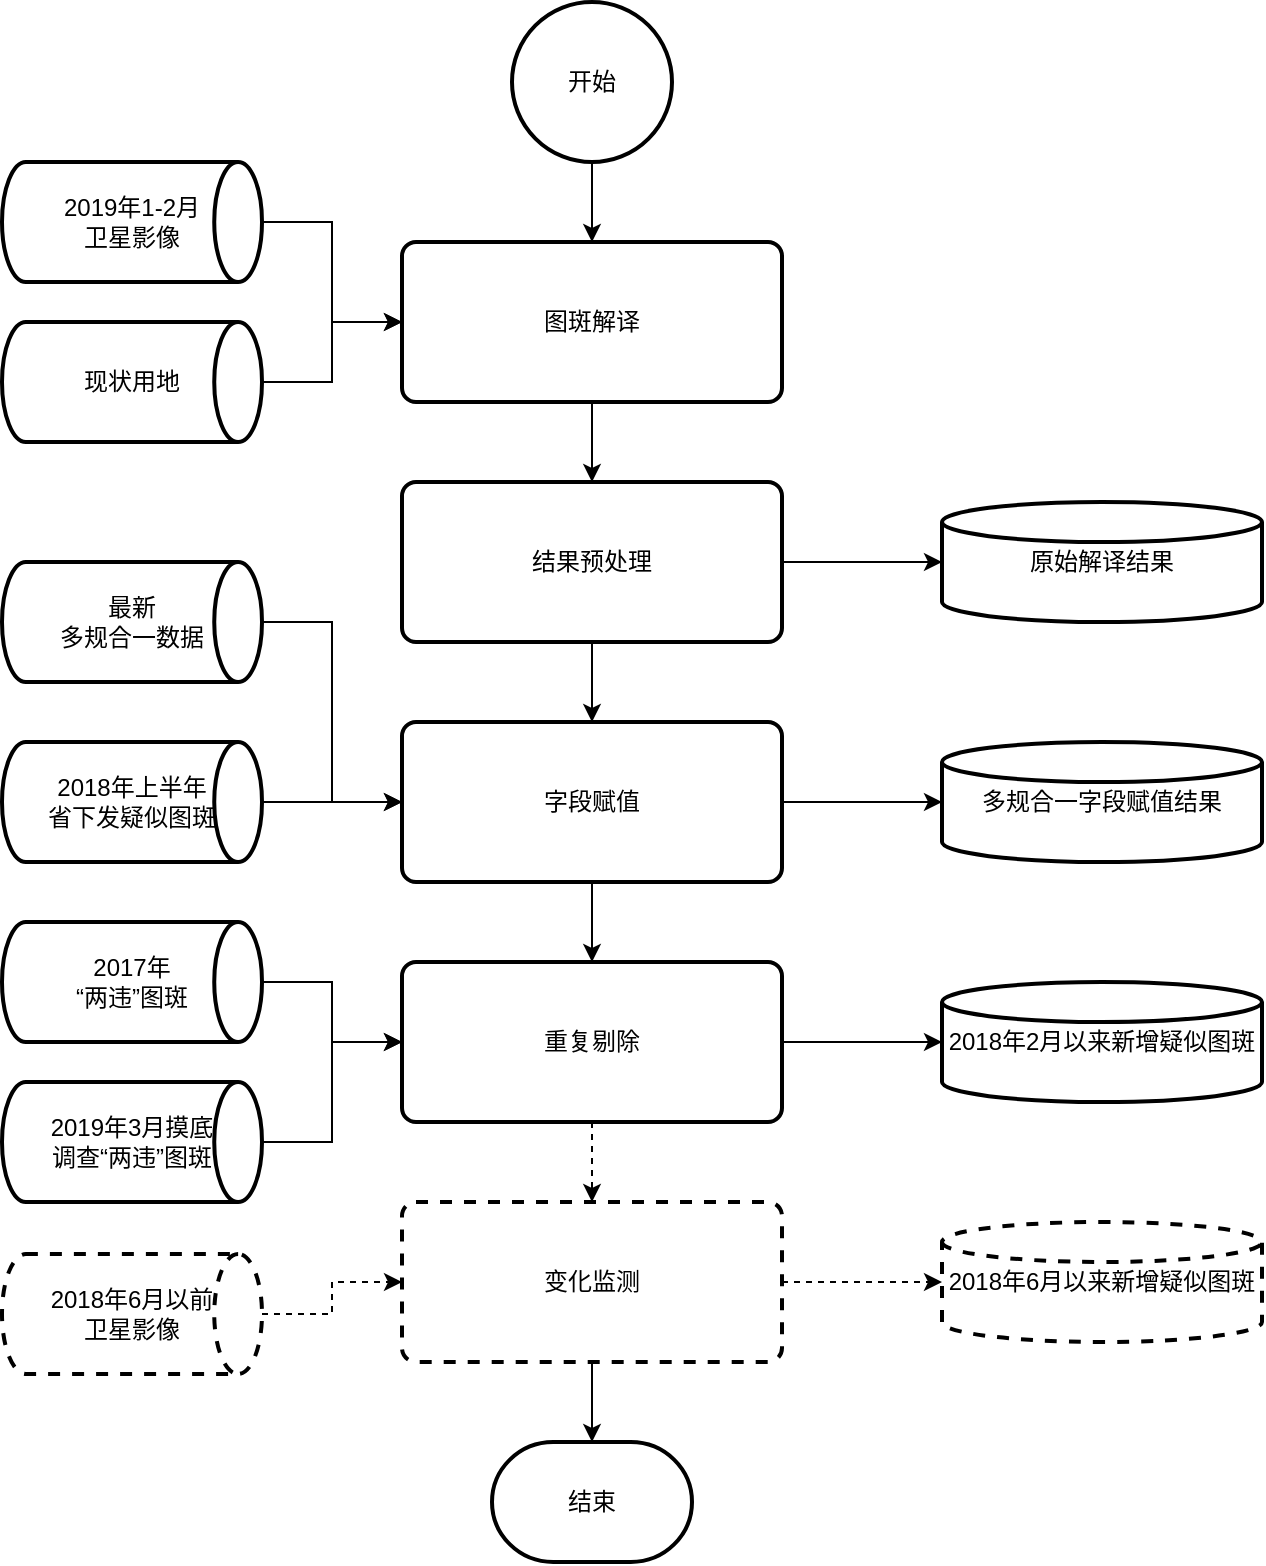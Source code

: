 <mxfile version="10.6.3" type="github"><diagram id="StT2C5TUYVga6ZCfzALJ" name="Page-1"><mxGraphModel dx="1329" dy="779" grid="1" gridSize="10" guides="1" tooltips="1" connect="1" arrows="1" fold="1" page="1" pageScale="1" pageWidth="850" pageHeight="1100" math="0" shadow="0"><root><mxCell id="0"/><mxCell id="1" parent="0"/><mxCell id="eGCmhjqIT2kZ40PQlriZ-10" value="" style="edgeStyle=orthogonalEdgeStyle;rounded=0;orthogonalLoop=1;jettySize=auto;html=1;" edge="1" parent="1" source="eGCmhjqIT2kZ40PQlriZ-2" target="eGCmhjqIT2kZ40PQlriZ-9"><mxGeometry relative="1" as="geometry"/></mxCell><mxCell id="eGCmhjqIT2kZ40PQlriZ-2" value="图斑解译" style="rounded=1;whiteSpace=wrap;html=1;absoluteArcSize=1;arcSize=14;strokeWidth=2;" vertex="1" parent="1"><mxGeometry x="330" y="180" width="190" height="80" as="geometry"/></mxCell><mxCell id="eGCmhjqIT2kZ40PQlriZ-12" value="" style="edgeStyle=orthogonalEdgeStyle;rounded=0;orthogonalLoop=1;jettySize=auto;html=1;" edge="1" parent="1" source="eGCmhjqIT2kZ40PQlriZ-9" target="eGCmhjqIT2kZ40PQlriZ-11"><mxGeometry relative="1" as="geometry"/></mxCell><mxCell id="eGCmhjqIT2kZ40PQlriZ-29" style="edgeStyle=orthogonalEdgeStyle;rounded=0;orthogonalLoop=1;jettySize=auto;html=1;exitX=1;exitY=0.5;exitDx=0;exitDy=0;entryX=0;entryY=0.5;entryDx=0;entryDy=0;entryPerimeter=0;" edge="1" parent="1" source="eGCmhjqIT2kZ40PQlriZ-9" target="eGCmhjqIT2kZ40PQlriZ-28"><mxGeometry relative="1" as="geometry"/></mxCell><mxCell id="eGCmhjqIT2kZ40PQlriZ-9" value="结果预处理" style="rounded=1;whiteSpace=wrap;html=1;absoluteArcSize=1;arcSize=14;strokeWidth=2;" vertex="1" parent="1"><mxGeometry x="330" y="300" width="190" height="80" as="geometry"/></mxCell><mxCell id="eGCmhjqIT2kZ40PQlriZ-16" value="" style="edgeStyle=orthogonalEdgeStyle;rounded=0;orthogonalLoop=1;jettySize=auto;html=1;" edge="1" parent="1" source="eGCmhjqIT2kZ40PQlriZ-11" target="eGCmhjqIT2kZ40PQlriZ-15"><mxGeometry relative="1" as="geometry"/></mxCell><mxCell id="eGCmhjqIT2kZ40PQlriZ-46" value="" style="edgeStyle=orthogonalEdgeStyle;rounded=0;orthogonalLoop=1;jettySize=auto;html=1;" edge="1" parent="1" source="eGCmhjqIT2kZ40PQlriZ-11"><mxGeometry relative="1" as="geometry"><mxPoint x="600" y="460" as="targetPoint"/></mxGeometry></mxCell><mxCell id="eGCmhjqIT2kZ40PQlriZ-11" value="字段赋值" style="rounded=1;whiteSpace=wrap;html=1;absoluteArcSize=1;arcSize=14;strokeWidth=2;" vertex="1" parent="1"><mxGeometry x="330" y="420" width="190" height="80" as="geometry"/></mxCell><mxCell id="eGCmhjqIT2kZ40PQlriZ-33" style="edgeStyle=orthogonalEdgeStyle;rounded=0;orthogonalLoop=1;jettySize=auto;html=1;exitX=1;exitY=0.5;exitDx=0;exitDy=0;entryX=0;entryY=0.5;entryDx=0;entryDy=0;entryPerimeter=0;" edge="1" parent="1" source="eGCmhjqIT2kZ40PQlriZ-15" target="eGCmhjqIT2kZ40PQlriZ-32"><mxGeometry relative="1" as="geometry"/></mxCell><mxCell id="eGCmhjqIT2kZ40PQlriZ-35" value="" style="edgeStyle=orthogonalEdgeStyle;rounded=0;orthogonalLoop=1;jettySize=auto;html=1;dashed=1;" edge="1" parent="1" source="eGCmhjqIT2kZ40PQlriZ-15" target="eGCmhjqIT2kZ40PQlriZ-34"><mxGeometry relative="1" as="geometry"/></mxCell><mxCell id="eGCmhjqIT2kZ40PQlriZ-15" value="重复剔除" style="rounded=1;whiteSpace=wrap;html=1;absoluteArcSize=1;arcSize=14;strokeWidth=2;" vertex="1" parent="1"><mxGeometry x="330" y="540" width="190" height="80" as="geometry"/></mxCell><mxCell id="eGCmhjqIT2kZ40PQlriZ-41" value="" style="edgeStyle=orthogonalEdgeStyle;rounded=0;orthogonalLoop=1;jettySize=auto;html=1;dashed=1;" edge="1" parent="1" source="eGCmhjqIT2kZ40PQlriZ-34"><mxGeometry relative="1" as="geometry"><mxPoint x="600" y="700" as="targetPoint"/></mxGeometry></mxCell><mxCell id="eGCmhjqIT2kZ40PQlriZ-44" style="edgeStyle=orthogonalEdgeStyle;rounded=0;orthogonalLoop=1;jettySize=auto;html=1;exitX=0.5;exitY=1;exitDx=0;exitDy=0;entryX=0.5;entryY=0;entryDx=0;entryDy=0;entryPerimeter=0;" edge="1" parent="1" source="eGCmhjqIT2kZ40PQlriZ-34" target="eGCmhjqIT2kZ40PQlriZ-43"><mxGeometry relative="1" as="geometry"/></mxCell><mxCell id="eGCmhjqIT2kZ40PQlriZ-34" value="变化监测" style="rounded=1;whiteSpace=wrap;html=1;absoluteArcSize=1;arcSize=14;strokeWidth=2;dashed=1;" vertex="1" parent="1"><mxGeometry x="330" y="660" width="190" height="80" as="geometry"/></mxCell><mxCell id="eGCmhjqIT2kZ40PQlriZ-4" style="edgeStyle=orthogonalEdgeStyle;rounded=0;orthogonalLoop=1;jettySize=auto;html=1;exitX=1;exitY=0.5;exitDx=0;exitDy=0;exitPerimeter=0;entryX=0;entryY=0.5;entryDx=0;entryDy=0;" edge="1" parent="1" source="eGCmhjqIT2kZ40PQlriZ-3" target="eGCmhjqIT2kZ40PQlriZ-2"><mxGeometry relative="1" as="geometry"/></mxCell><mxCell id="eGCmhjqIT2kZ40PQlriZ-3" value="现状用地" style="strokeWidth=2;html=1;shape=mxgraph.flowchart.direct_data;whiteSpace=wrap;" vertex="1" parent="1"><mxGeometry x="130" y="220" width="130" height="60" as="geometry"/></mxCell><mxCell id="eGCmhjqIT2kZ40PQlriZ-7" style="edgeStyle=orthogonalEdgeStyle;rounded=0;orthogonalLoop=1;jettySize=auto;html=1;exitX=1;exitY=0.5;exitDx=0;exitDy=0;exitPerimeter=0;" edge="1" parent="1" source="eGCmhjqIT2kZ40PQlriZ-6" target="eGCmhjqIT2kZ40PQlriZ-2"><mxGeometry relative="1" as="geometry"/></mxCell><mxCell id="eGCmhjqIT2kZ40PQlriZ-6" value="2019年1-2月&lt;br&gt;卫星影像" style="strokeWidth=2;html=1;shape=mxgraph.flowchart.direct_data;whiteSpace=wrap;" vertex="1" parent="1"><mxGeometry x="130" y="140" width="130" height="60" as="geometry"/></mxCell><mxCell id="eGCmhjqIT2kZ40PQlriZ-14" style="edgeStyle=orthogonalEdgeStyle;rounded=0;orthogonalLoop=1;jettySize=auto;html=1;exitX=1;exitY=0.5;exitDx=0;exitDy=0;exitPerimeter=0;entryX=0;entryY=0.5;entryDx=0;entryDy=0;" edge="1" parent="1" source="eGCmhjqIT2kZ40PQlriZ-13" target="eGCmhjqIT2kZ40PQlriZ-11"><mxGeometry relative="1" as="geometry"/></mxCell><mxCell id="eGCmhjqIT2kZ40PQlriZ-13" value="2018年上半年&lt;br&gt;省下发疑似图斑&lt;br&gt;" style="strokeWidth=2;html=1;shape=mxgraph.flowchart.direct_data;whiteSpace=wrap;" vertex="1" parent="1"><mxGeometry x="130" y="430" width="130" height="60" as="geometry"/></mxCell><mxCell id="eGCmhjqIT2kZ40PQlriZ-18" style="edgeStyle=orthogonalEdgeStyle;rounded=0;orthogonalLoop=1;jettySize=auto;html=1;exitX=0.5;exitY=1;exitDx=0;exitDy=0;exitPerimeter=0;entryX=0.5;entryY=0;entryDx=0;entryDy=0;" edge="1" parent="1" source="eGCmhjqIT2kZ40PQlriZ-17" target="eGCmhjqIT2kZ40PQlriZ-2"><mxGeometry relative="1" as="geometry"/></mxCell><mxCell id="eGCmhjqIT2kZ40PQlriZ-17" value="开始" style="strokeWidth=2;html=1;shape=mxgraph.flowchart.start_2;whiteSpace=wrap;" vertex="1" parent="1"><mxGeometry x="385" y="60" width="80" height="80" as="geometry"/></mxCell><mxCell id="eGCmhjqIT2kZ40PQlriZ-21" style="edgeStyle=orthogonalEdgeStyle;rounded=0;orthogonalLoop=1;jettySize=auto;html=1;exitX=1;exitY=0.5;exitDx=0;exitDy=0;exitPerimeter=0;" edge="1" parent="1" source="eGCmhjqIT2kZ40PQlriZ-19" target="eGCmhjqIT2kZ40PQlriZ-15"><mxGeometry relative="1" as="geometry"/></mxCell><mxCell id="eGCmhjqIT2kZ40PQlriZ-19" value="2017年&lt;br&gt;“两违”图斑&lt;br&gt;" style="strokeWidth=2;html=1;shape=mxgraph.flowchart.direct_data;whiteSpace=wrap;" vertex="1" parent="1"><mxGeometry x="130" y="520" width="130" height="60" as="geometry"/></mxCell><mxCell id="eGCmhjqIT2kZ40PQlriZ-23" style="edgeStyle=orthogonalEdgeStyle;rounded=0;orthogonalLoop=1;jettySize=auto;html=1;exitX=1;exitY=0.5;exitDx=0;exitDy=0;exitPerimeter=0;entryX=0;entryY=0.5;entryDx=0;entryDy=0;" edge="1" parent="1" source="eGCmhjqIT2kZ40PQlriZ-20" target="eGCmhjqIT2kZ40PQlriZ-15"><mxGeometry relative="1" as="geometry"/></mxCell><mxCell id="eGCmhjqIT2kZ40PQlriZ-20" value="2019年3月摸底&lt;br&gt;调查“两违”图斑&lt;br&gt;" style="strokeWidth=2;html=1;shape=mxgraph.flowchart.direct_data;whiteSpace=wrap;" vertex="1" parent="1"><mxGeometry x="130" y="600" width="130" height="60" as="geometry"/></mxCell><mxCell id="eGCmhjqIT2kZ40PQlriZ-26" style="edgeStyle=orthogonalEdgeStyle;rounded=0;orthogonalLoop=1;jettySize=auto;html=1;exitX=1;exitY=0.5;exitDx=0;exitDy=0;exitPerimeter=0;entryX=0;entryY=0.5;entryDx=0;entryDy=0;" edge="1" parent="1" source="eGCmhjqIT2kZ40PQlriZ-25" target="eGCmhjqIT2kZ40PQlriZ-11"><mxGeometry relative="1" as="geometry"/></mxCell><mxCell id="eGCmhjqIT2kZ40PQlriZ-25" value="最新&lt;br&gt;多规合一数据" style="strokeWidth=2;html=1;shape=mxgraph.flowchart.direct_data;whiteSpace=wrap;" vertex="1" parent="1"><mxGeometry x="130" y="340" width="130" height="60" as="geometry"/></mxCell><mxCell id="eGCmhjqIT2kZ40PQlriZ-28" value="原始解译结果" style="strokeWidth=2;html=1;shape=mxgraph.flowchart.database;whiteSpace=wrap;" vertex="1" parent="1"><mxGeometry x="600" y="310" width="160" height="60" as="geometry"/></mxCell><mxCell id="eGCmhjqIT2kZ40PQlriZ-32" value="2018年2月以来新增疑似图斑" style="strokeWidth=2;html=1;shape=mxgraph.flowchart.database;whiteSpace=wrap;" vertex="1" parent="1"><mxGeometry x="600" y="550" width="160" height="60" as="geometry"/></mxCell><mxCell id="eGCmhjqIT2kZ40PQlriZ-37" style="edgeStyle=orthogonalEdgeStyle;rounded=0;orthogonalLoop=1;jettySize=auto;html=1;exitX=1;exitY=0.5;exitDx=0;exitDy=0;exitPerimeter=0;entryX=0;entryY=0.5;entryDx=0;entryDy=0;dashed=1;" edge="1" parent="1" source="eGCmhjqIT2kZ40PQlriZ-36" target="eGCmhjqIT2kZ40PQlriZ-34"><mxGeometry relative="1" as="geometry"/></mxCell><mxCell id="eGCmhjqIT2kZ40PQlriZ-36" value="2018年6月以前&lt;br&gt;卫星影像&lt;br&gt;" style="strokeWidth=2;html=1;shape=mxgraph.flowchart.direct_data;whiteSpace=wrap;dashed=1;" vertex="1" parent="1"><mxGeometry x="130" y="686" width="130" height="60" as="geometry"/></mxCell><mxCell id="eGCmhjqIT2kZ40PQlriZ-42" value="2018年6月以来新增疑似图斑" style="strokeWidth=2;html=1;shape=mxgraph.flowchart.database;whiteSpace=wrap;dashed=1;" vertex="1" parent="1"><mxGeometry x="600" y="670" width="160" height="60" as="geometry"/></mxCell><mxCell id="eGCmhjqIT2kZ40PQlriZ-43" value="结束" style="strokeWidth=2;html=1;shape=mxgraph.flowchart.terminator;whiteSpace=wrap;" vertex="1" parent="1"><mxGeometry x="375" y="780" width="100" height="60" as="geometry"/></mxCell><mxCell id="eGCmhjqIT2kZ40PQlriZ-47" value="多规合一字段赋值结果" style="strokeWidth=2;html=1;shape=mxgraph.flowchart.database;whiteSpace=wrap;" vertex="1" parent="1"><mxGeometry x="600" y="430" width="160" height="60" as="geometry"/></mxCell></root></mxGraphModel></diagram></mxfile>